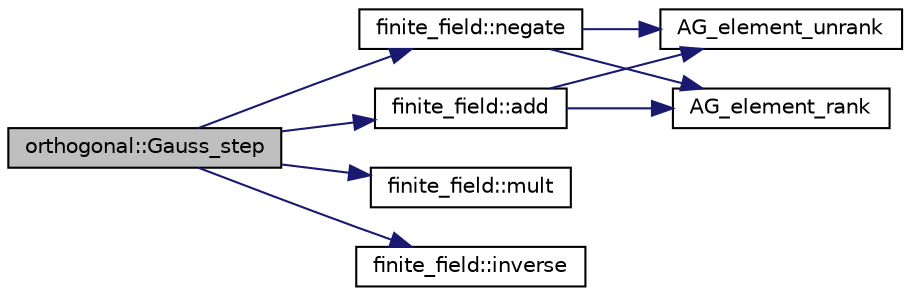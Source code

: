 digraph "orthogonal::Gauss_step"
{
  edge [fontname="Helvetica",fontsize="10",labelfontname="Helvetica",labelfontsize="10"];
  node [fontname="Helvetica",fontsize="10",shape=record];
  rankdir="LR";
  Node6219 [label="orthogonal::Gauss_step",height=0.2,width=0.4,color="black", fillcolor="grey75", style="filled", fontcolor="black"];
  Node6219 -> Node6220 [color="midnightblue",fontsize="10",style="solid",fontname="Helvetica"];
  Node6220 [label="finite_field::negate",height=0.2,width=0.4,color="black", fillcolor="white", style="filled",URL="$df/d5a/classfinite__field.html#aa9d798298f25d4a9262b5bc5f1733e31"];
  Node6220 -> Node6221 [color="midnightblue",fontsize="10",style="solid",fontname="Helvetica"];
  Node6221 [label="AG_element_unrank",height=0.2,width=0.4,color="black", fillcolor="white", style="filled",URL="$d4/d67/geometry_8h.html#a4a33b86c87b2879b97cfa1327abe2885"];
  Node6220 -> Node6222 [color="midnightblue",fontsize="10",style="solid",fontname="Helvetica"];
  Node6222 [label="AG_element_rank",height=0.2,width=0.4,color="black", fillcolor="white", style="filled",URL="$d4/d67/geometry_8h.html#ab2ac908d07dd8038fd996e26bdc75c17"];
  Node6219 -> Node6223 [color="midnightblue",fontsize="10",style="solid",fontname="Helvetica"];
  Node6223 [label="finite_field::mult",height=0.2,width=0.4,color="black", fillcolor="white", style="filled",URL="$df/d5a/classfinite__field.html#a24fb5917aa6d4d656fd855b7f44a13b0"];
  Node6219 -> Node6224 [color="midnightblue",fontsize="10",style="solid",fontname="Helvetica"];
  Node6224 [label="finite_field::inverse",height=0.2,width=0.4,color="black", fillcolor="white", style="filled",URL="$df/d5a/classfinite__field.html#a69f2a12c01e70b7ce2d115c5221c9cdd"];
  Node6219 -> Node6225 [color="midnightblue",fontsize="10",style="solid",fontname="Helvetica"];
  Node6225 [label="finite_field::add",height=0.2,width=0.4,color="black", fillcolor="white", style="filled",URL="$df/d5a/classfinite__field.html#a8f12328a27500f3c7be0c849ebbc9d14"];
  Node6225 -> Node6221 [color="midnightblue",fontsize="10",style="solid",fontname="Helvetica"];
  Node6225 -> Node6222 [color="midnightblue",fontsize="10",style="solid",fontname="Helvetica"];
}
